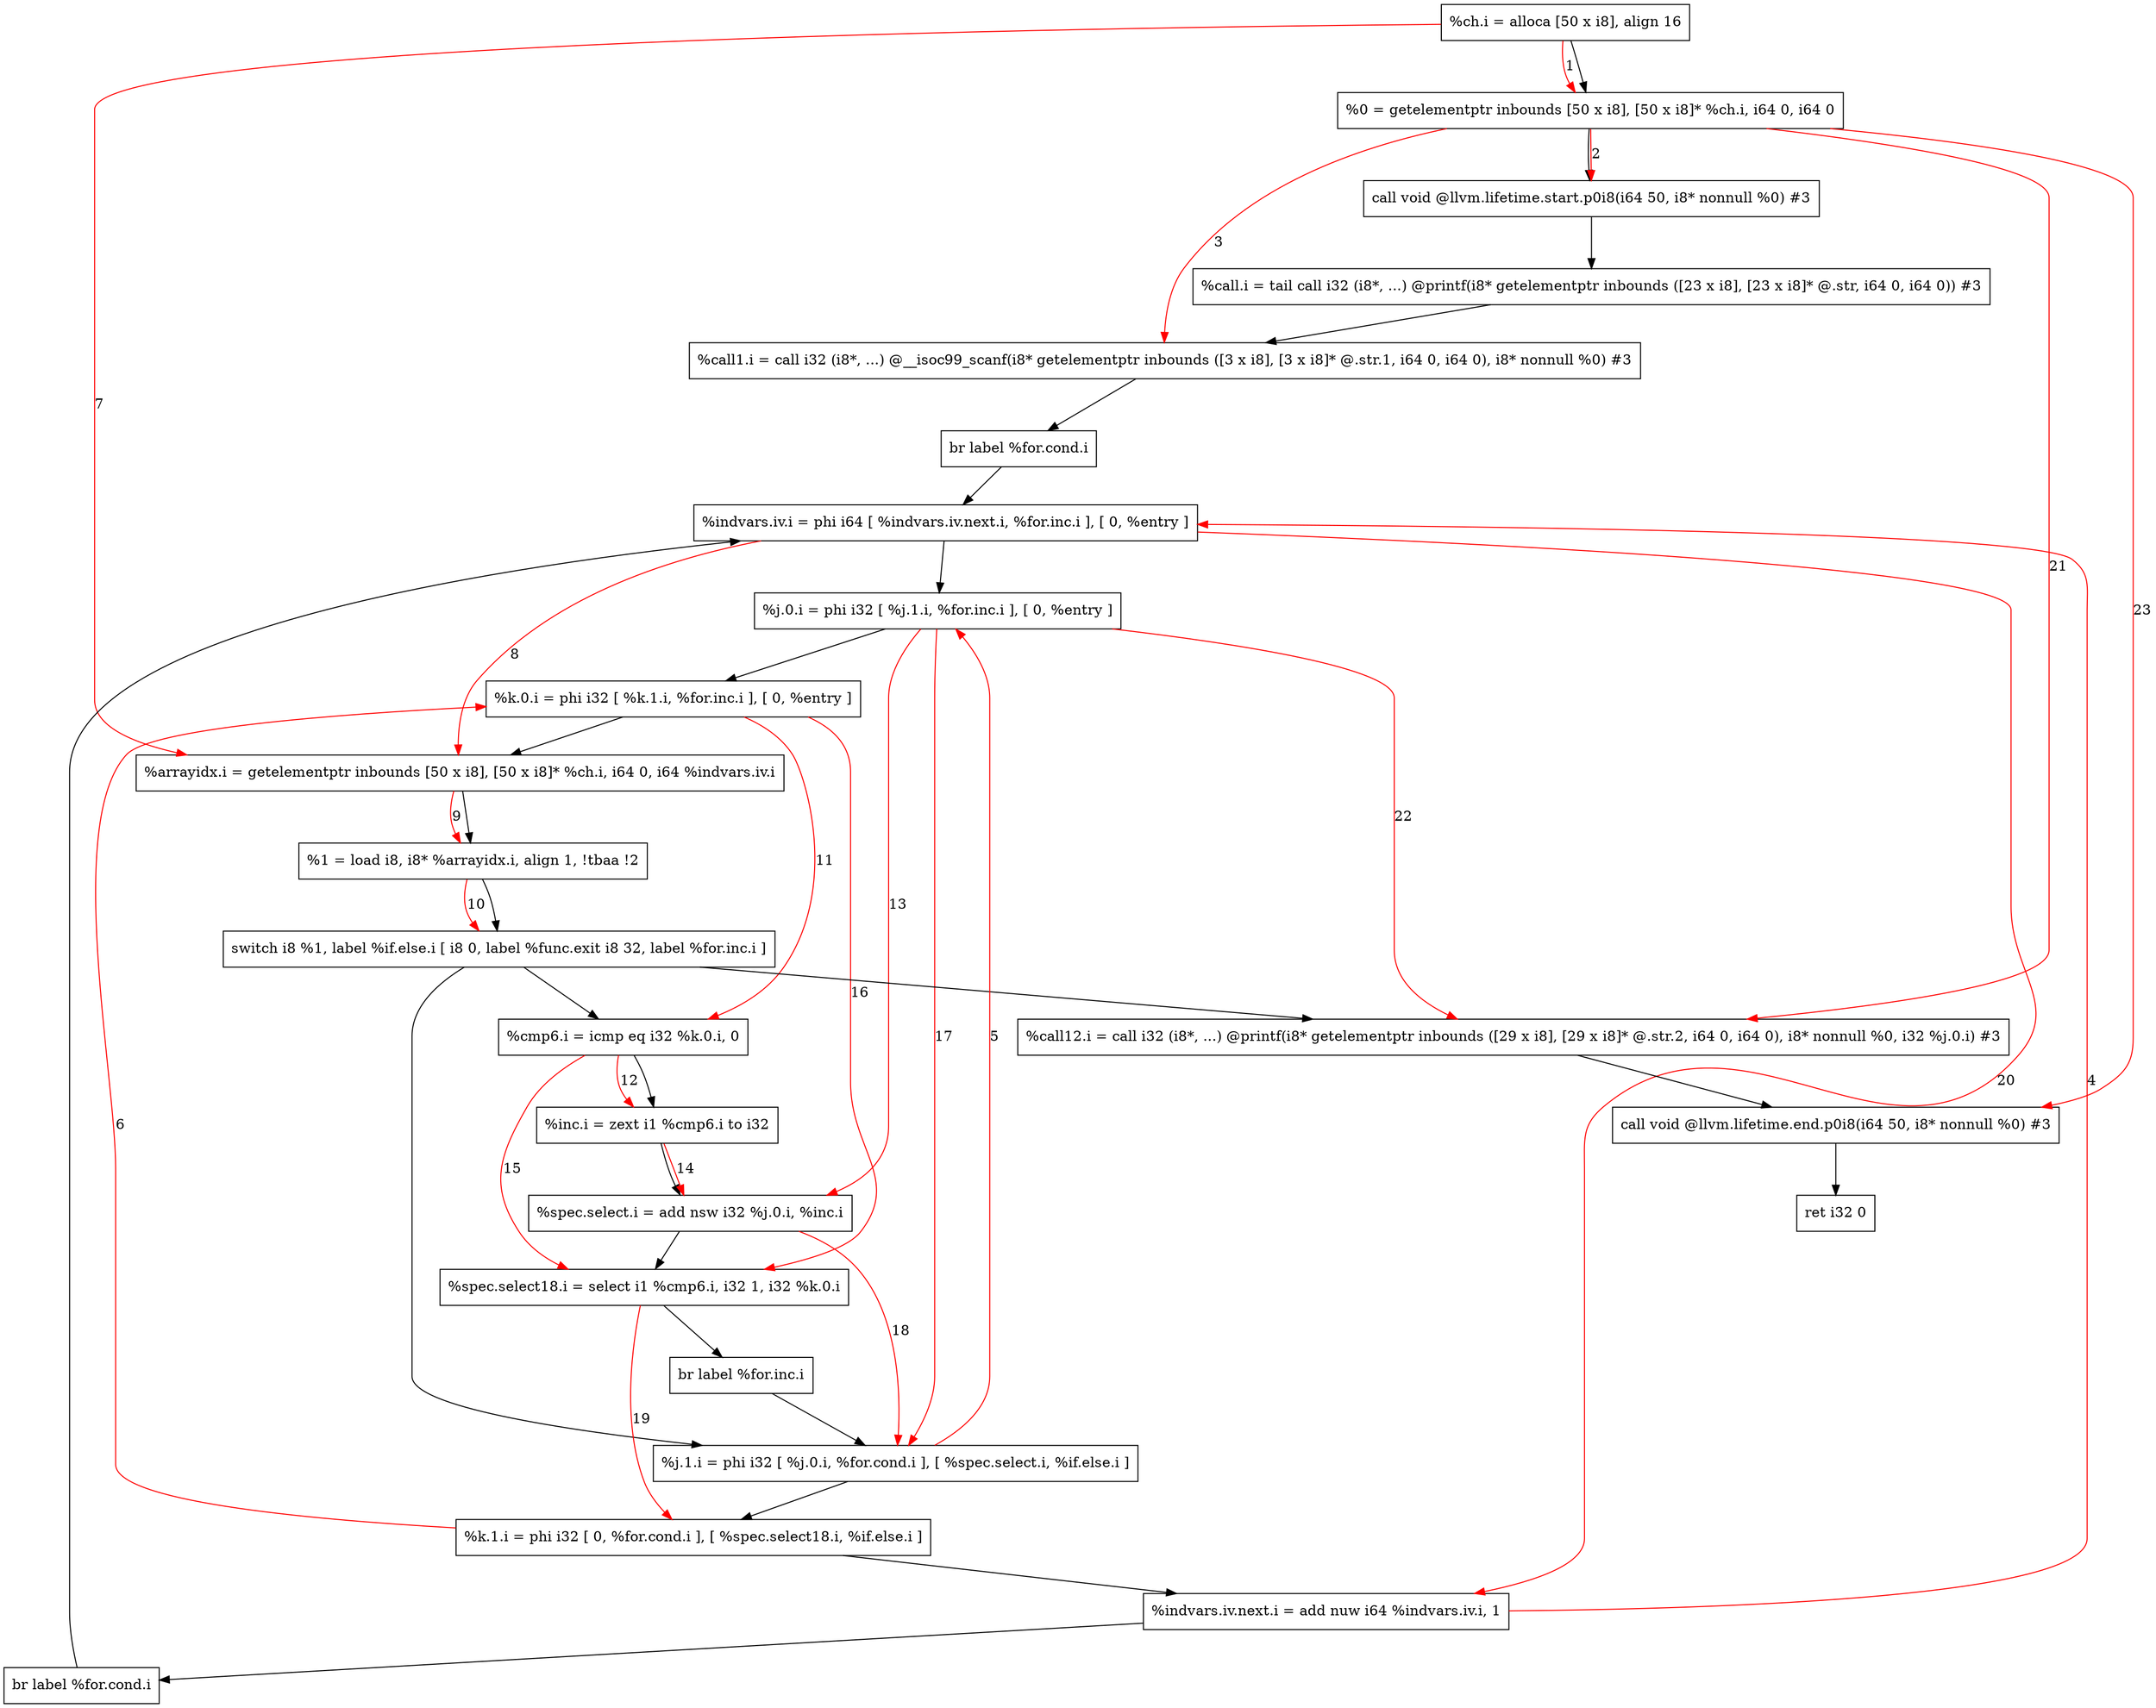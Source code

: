 digraph "CDFG for'main' function" {
	Node0x5588ccf810c8[shape=record, label="  %ch.i = alloca [50 x i8], align 16"]
	Node0x5588ccf83cc8[shape=record, label="  %0 = getelementptr inbounds [50 x i8], [50 x i8]* %ch.i, i64 0, i64 0"]
	Node0x5588ccf83e18[shape=record, label="  call void @llvm.lifetime.start.p0i8(i64 50, i8* nonnull %0) #3"]
	Node0x5588ccf83ef0[shape=record, label="  %call.i = tail call i32 (i8*, ...) @printf(i8* getelementptr inbounds ([23 x i8], [23 x i8]* @.str, i64 0, i64 0)) #3"]
	Node0x5588ccf83ff8[shape=record, label="  %call1.i = call i32 (i8*, ...) @__isoc99_scanf(i8* getelementptr inbounds ([3 x i8], [3 x i8]* @.str.1, i64 0, i64 0), i8* nonnull %0) #3"]
	Node0x5588ccf815a8[shape=record, label="  br label %for.cond.i"]
	Node0x5588ccf841e8[shape=record, label="  %indvars.iv.i = phi i64 [ %indvars.iv.next.i, %for.inc.i ], [ 0, %entry ]"]
	Node0x5588ccf84368[shape=record, label="  %j.0.i = phi i32 [ %j.1.i, %for.inc.i ], [ 0, %entry ]"]
	Node0x5588ccf844d8[shape=record, label="  %k.0.i = phi i32 [ %k.1.i, %for.inc.i ], [ 0, %entry ]"]
	Node0x5588ccf845d8[shape=record, label="  %arrayidx.i = getelementptr inbounds [50 x i8], [50 x i8]* %ch.i, i64 0, i64 %indvars.iv.i"]
	Node0x5588ccf84678[shape=record, label="  %1 = load i8, i8* %arrayidx.i, align 1, !tbaa !2"]
	Node0x5588ccf84eb8[shape=record, label="  switch i8 %1, label %if.else.i [
    i8 0, label %func.exit
    i8 32, label %for.inc.i
  ]"]
	Node0x5588ccf84fd0[shape=record, label="  %cmp6.i = icmp eq i32 %k.0.i, 0"]
	Node0x5588ccf84d88[shape=record, label="  %inc.i = zext i1 %cmp6.i to i32"]
	Node0x5588ccf85200[shape=record, label="  %spec.select.i = add nsw i32 %j.0.i, %inc.i"]
	Node0x5588ccf852b8[shape=record, label="  %spec.select18.i = select i1 %cmp6.i, i32 1, i32 %k.0.i"]
	Node0x5588ccf85b58[shape=record, label="  br label %for.inc.i"]
	Node0x5588ccf85ba8[shape=record, label="  %j.1.i = phi i32 [ %j.0.i, %for.cond.i ], [ %spec.select.i, %if.else.i ]"]
	Node0x5588ccf85c48[shape=record, label="  %k.1.i = phi i32 [ 0, %for.cond.i ], [ %spec.select18.i, %if.else.i ]"]
	Node0x5588ccf85d10[shape=record, label="  %indvars.iv.next.i = add nuw i64 %indvars.iv.i, 1"]
	Node0x5588ccf80e78[shape=record, label="  br label %for.cond.i"]
	Node0x5588ccf85db0[shape=record, label="  %call12.i = call i32 (i8*, ...) @printf(i8* getelementptr inbounds ([29 x i8], [29 x i8]* @.str.2, i64 0, i64 0), i8* nonnull %0, i32 %j.0.i) #3"]
	Node0x5588ccf85ef8[shape=record, label="  call void @llvm.lifetime.end.p0i8(i64 50, i8* nonnull %0) #3"]
	Node0x5588ccf84e68[shape=record, label="  ret i32 0"]
	Node0x5588ccf810c8 -> Node0x5588ccf83cc8
	Node0x5588ccf83cc8 -> Node0x5588ccf83e18
	Node0x5588ccf83e18 -> Node0x5588ccf83ef0
	Node0x5588ccf83ef0 -> Node0x5588ccf83ff8
	Node0x5588ccf83ff8 -> Node0x5588ccf815a8
	Node0x5588ccf815a8 -> Node0x5588ccf841e8
	Node0x5588ccf841e8 -> Node0x5588ccf84368
	Node0x5588ccf84368 -> Node0x5588ccf844d8
	Node0x5588ccf844d8 -> Node0x5588ccf845d8
	Node0x5588ccf845d8 -> Node0x5588ccf84678
	Node0x5588ccf84678 -> Node0x5588ccf84eb8
	Node0x5588ccf84eb8 -> Node0x5588ccf84fd0
	Node0x5588ccf84eb8 -> Node0x5588ccf85db0
	Node0x5588ccf84eb8 -> Node0x5588ccf85ba8
	Node0x5588ccf84fd0 -> Node0x5588ccf84d88
	Node0x5588ccf84d88 -> Node0x5588ccf85200
	Node0x5588ccf85200 -> Node0x5588ccf852b8
	Node0x5588ccf852b8 -> Node0x5588ccf85b58
	Node0x5588ccf85b58 -> Node0x5588ccf85ba8
	Node0x5588ccf85ba8 -> Node0x5588ccf85c48
	Node0x5588ccf85c48 -> Node0x5588ccf85d10
	Node0x5588ccf85d10 -> Node0x5588ccf80e78
	Node0x5588ccf80e78 -> Node0x5588ccf841e8
	Node0x5588ccf85db0 -> Node0x5588ccf85ef8
	Node0x5588ccf85ef8 -> Node0x5588ccf84e68
edge [color=red]
	Node0x5588ccf810c8 -> Node0x5588ccf83cc8[label="1"]
	Node0x5588ccf83cc8 -> Node0x5588ccf83e18[label="2"]
	Node0x5588ccf83cc8 -> Node0x5588ccf83ff8[label="3"]
	Node0x5588ccf85d10 -> Node0x5588ccf841e8[label="4"]
	Node0x5588ccf85ba8 -> Node0x5588ccf84368[label="5"]
	Node0x5588ccf85c48 -> Node0x5588ccf844d8[label="6"]
	Node0x5588ccf810c8 -> Node0x5588ccf845d8[label="7"]
	Node0x5588ccf841e8 -> Node0x5588ccf845d8[label="8"]
	Node0x5588ccf845d8 -> Node0x5588ccf84678[label="9"]
	Node0x5588ccf84678 -> Node0x5588ccf84eb8[label="10"]
	Node0x5588ccf844d8 -> Node0x5588ccf84fd0[label="11"]
	Node0x5588ccf84fd0 -> Node0x5588ccf84d88[label="12"]
	Node0x5588ccf84368 -> Node0x5588ccf85200[label="13"]
	Node0x5588ccf84d88 -> Node0x5588ccf85200[label="14"]
	Node0x5588ccf84fd0 -> Node0x5588ccf852b8[label="15"]
	Node0x5588ccf844d8 -> Node0x5588ccf852b8[label="16"]
	Node0x5588ccf84368 -> Node0x5588ccf85ba8[label="17"]
	Node0x5588ccf85200 -> Node0x5588ccf85ba8[label="18"]
	Node0x5588ccf852b8 -> Node0x5588ccf85c48[label="19"]
	Node0x5588ccf841e8 -> Node0x5588ccf85d10[label="20"]
	Node0x5588ccf83cc8 -> Node0x5588ccf85db0[label="21"]
	Node0x5588ccf84368 -> Node0x5588ccf85db0[label="22"]
	Node0x5588ccf83cc8 -> Node0x5588ccf85ef8[label="23"]
}
